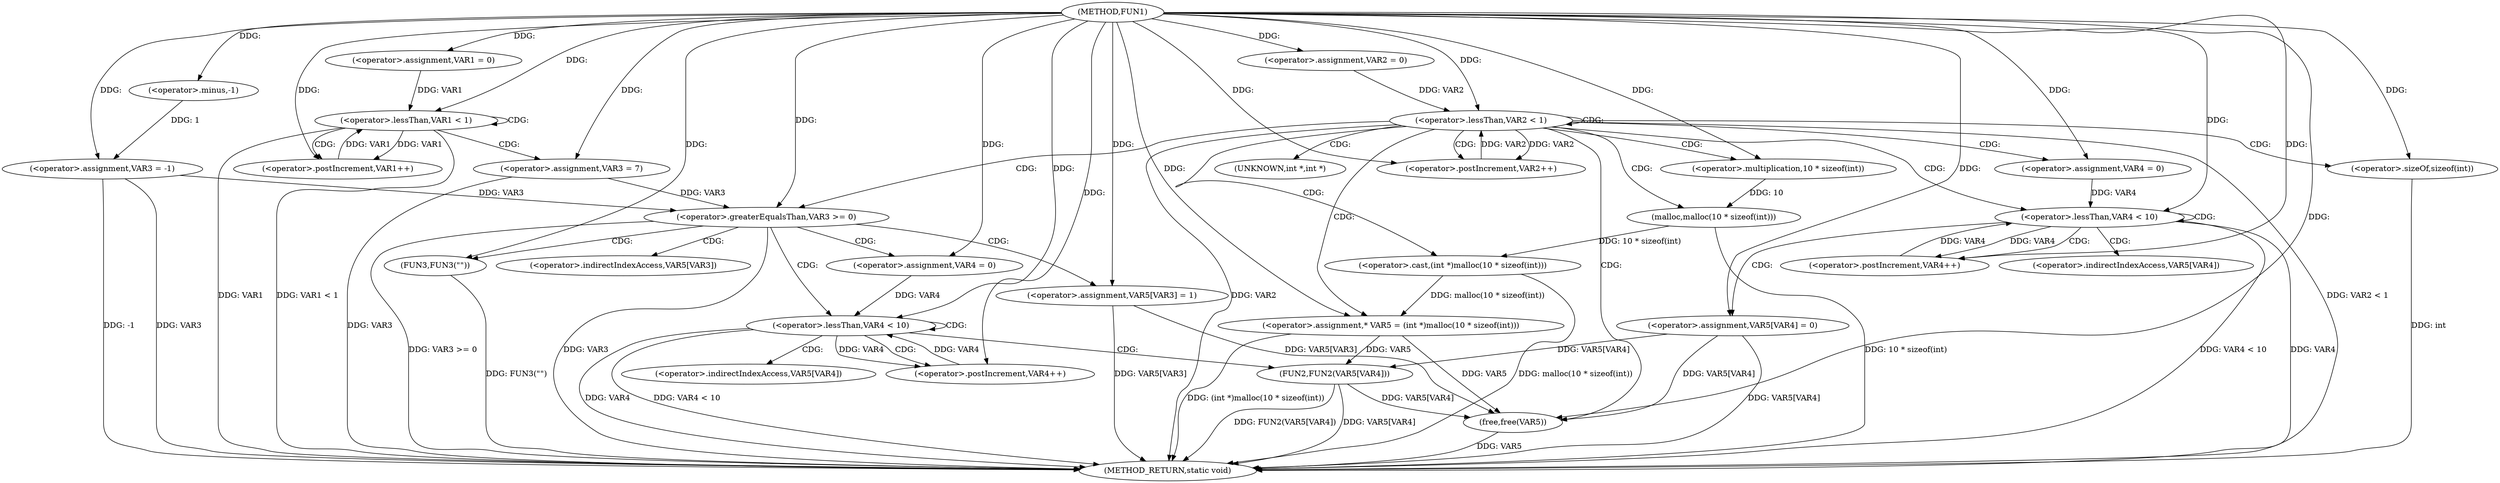 digraph FUN1 {  
"1000100" [label = "(METHOD,FUN1)" ]
"1000189" [label = "(METHOD_RETURN,static void)" ]
"1000105" [label = "(<operator>.assignment,VAR3 = -1)" ]
"1000107" [label = "(<operator>.minus,-1)" ]
"1000110" [label = "(<operator>.assignment,VAR1 = 0)" ]
"1000113" [label = "(<operator>.lessThan,VAR1 < 1)" ]
"1000116" [label = "(<operator>.postIncrement,VAR1++)" ]
"1000119" [label = "(<operator>.assignment,VAR3 = 7)" ]
"1000123" [label = "(<operator>.assignment,VAR2 = 0)" ]
"1000126" [label = "(<operator>.lessThan,VAR2 < 1)" ]
"1000129" [label = "(<operator>.postIncrement,VAR2++)" ]
"1000135" [label = "(<operator>.assignment,* VAR5 = (int *)malloc(10 * sizeof(int)))" ]
"1000137" [label = "(<operator>.cast,(int *)malloc(10 * sizeof(int)))" ]
"1000139" [label = "(malloc,malloc(10 * sizeof(int)))" ]
"1000140" [label = "(<operator>.multiplication,10 * sizeof(int))" ]
"1000142" [label = "(<operator>.sizeOf,sizeof(int))" ]
"1000145" [label = "(<operator>.assignment,VAR4 = 0)" ]
"1000148" [label = "(<operator>.lessThan,VAR4 < 10)" ]
"1000151" [label = "(<operator>.postIncrement,VAR4++)" ]
"1000154" [label = "(<operator>.assignment,VAR5[VAR4] = 0)" ]
"1000160" [label = "(<operator>.greaterEqualsThan,VAR3 >= 0)" ]
"1000164" [label = "(<operator>.assignment,VAR5[VAR3] = 1)" ]
"1000170" [label = "(<operator>.assignment,VAR4 = 0)" ]
"1000173" [label = "(<operator>.lessThan,VAR4 < 10)" ]
"1000176" [label = "(<operator>.postIncrement,VAR4++)" ]
"1000179" [label = "(FUN2,FUN2(VAR5[VAR4]))" ]
"1000185" [label = "(FUN3,FUN3(\"\"))" ]
"1000187" [label = "(free,free(VAR5))" ]
"1000138" [label = "(UNKNOWN,int *,int *)" ]
"1000155" [label = "(<operator>.indirectIndexAccess,VAR5[VAR4])" ]
"1000165" [label = "(<operator>.indirectIndexAccess,VAR5[VAR3])" ]
"1000180" [label = "(<operator>.indirectIndexAccess,VAR5[VAR4])" ]
  "1000187" -> "1000189"  [ label = "DDG: VAR5"] 
  "1000185" -> "1000189"  [ label = "DDG: FUN3(\"\")"] 
  "1000179" -> "1000189"  [ label = "DDG: FUN2(VAR5[VAR4])"] 
  "1000139" -> "1000189"  [ label = "DDG: 10 * sizeof(int)"] 
  "1000179" -> "1000189"  [ label = "DDG: VAR5[VAR4]"] 
  "1000126" -> "1000189"  [ label = "DDG: VAR2"] 
  "1000164" -> "1000189"  [ label = "DDG: VAR5[VAR3]"] 
  "1000126" -> "1000189"  [ label = "DDG: VAR2 < 1"] 
  "1000105" -> "1000189"  [ label = "DDG: -1"] 
  "1000113" -> "1000189"  [ label = "DDG: VAR1"] 
  "1000160" -> "1000189"  [ label = "DDG: VAR3 >= 0"] 
  "1000137" -> "1000189"  [ label = "DDG: malloc(10 * sizeof(int))"] 
  "1000154" -> "1000189"  [ label = "DDG: VAR5[VAR4]"] 
  "1000148" -> "1000189"  [ label = "DDG: VAR4"] 
  "1000148" -> "1000189"  [ label = "DDG: VAR4 < 10"] 
  "1000113" -> "1000189"  [ label = "DDG: VAR1 < 1"] 
  "1000119" -> "1000189"  [ label = "DDG: VAR3"] 
  "1000173" -> "1000189"  [ label = "DDG: VAR4 < 10"] 
  "1000142" -> "1000189"  [ label = "DDG: int"] 
  "1000160" -> "1000189"  [ label = "DDG: VAR3"] 
  "1000173" -> "1000189"  [ label = "DDG: VAR4"] 
  "1000135" -> "1000189"  [ label = "DDG: (int *)malloc(10 * sizeof(int))"] 
  "1000105" -> "1000189"  [ label = "DDG: VAR3"] 
  "1000107" -> "1000105"  [ label = "DDG: 1"] 
  "1000100" -> "1000105"  [ label = "DDG: "] 
  "1000100" -> "1000107"  [ label = "DDG: "] 
  "1000100" -> "1000110"  [ label = "DDG: "] 
  "1000116" -> "1000113"  [ label = "DDG: VAR1"] 
  "1000110" -> "1000113"  [ label = "DDG: VAR1"] 
  "1000100" -> "1000113"  [ label = "DDG: "] 
  "1000113" -> "1000116"  [ label = "DDG: VAR1"] 
  "1000100" -> "1000116"  [ label = "DDG: "] 
  "1000100" -> "1000119"  [ label = "DDG: "] 
  "1000100" -> "1000123"  [ label = "DDG: "] 
  "1000129" -> "1000126"  [ label = "DDG: VAR2"] 
  "1000123" -> "1000126"  [ label = "DDG: VAR2"] 
  "1000100" -> "1000126"  [ label = "DDG: "] 
  "1000126" -> "1000129"  [ label = "DDG: VAR2"] 
  "1000100" -> "1000129"  [ label = "DDG: "] 
  "1000137" -> "1000135"  [ label = "DDG: malloc(10 * sizeof(int))"] 
  "1000100" -> "1000135"  [ label = "DDG: "] 
  "1000139" -> "1000137"  [ label = "DDG: 10 * sizeof(int)"] 
  "1000140" -> "1000139"  [ label = "DDG: 10"] 
  "1000100" -> "1000140"  [ label = "DDG: "] 
  "1000100" -> "1000142"  [ label = "DDG: "] 
  "1000100" -> "1000145"  [ label = "DDG: "] 
  "1000151" -> "1000148"  [ label = "DDG: VAR4"] 
  "1000145" -> "1000148"  [ label = "DDG: VAR4"] 
  "1000100" -> "1000148"  [ label = "DDG: "] 
  "1000148" -> "1000151"  [ label = "DDG: VAR4"] 
  "1000100" -> "1000151"  [ label = "DDG: "] 
  "1000100" -> "1000154"  [ label = "DDG: "] 
  "1000119" -> "1000160"  [ label = "DDG: VAR3"] 
  "1000105" -> "1000160"  [ label = "DDG: VAR3"] 
  "1000100" -> "1000160"  [ label = "DDG: "] 
  "1000100" -> "1000164"  [ label = "DDG: "] 
  "1000100" -> "1000170"  [ label = "DDG: "] 
  "1000170" -> "1000173"  [ label = "DDG: VAR4"] 
  "1000176" -> "1000173"  [ label = "DDG: VAR4"] 
  "1000100" -> "1000173"  [ label = "DDG: "] 
  "1000173" -> "1000176"  [ label = "DDG: VAR4"] 
  "1000100" -> "1000176"  [ label = "DDG: "] 
  "1000154" -> "1000179"  [ label = "DDG: VAR5[VAR4]"] 
  "1000135" -> "1000179"  [ label = "DDG: VAR5"] 
  "1000100" -> "1000185"  [ label = "DDG: "] 
  "1000154" -> "1000187"  [ label = "DDG: VAR5[VAR4]"] 
  "1000179" -> "1000187"  [ label = "DDG: VAR5[VAR4]"] 
  "1000135" -> "1000187"  [ label = "DDG: VAR5"] 
  "1000164" -> "1000187"  [ label = "DDG: VAR5[VAR3]"] 
  "1000100" -> "1000187"  [ label = "DDG: "] 
  "1000113" -> "1000119"  [ label = "CDG: "] 
  "1000113" -> "1000116"  [ label = "CDG: "] 
  "1000113" -> "1000113"  [ label = "CDG: "] 
  "1000126" -> "1000142"  [ label = "CDG: "] 
  "1000126" -> "1000139"  [ label = "CDG: "] 
  "1000126" -> "1000135"  [ label = "CDG: "] 
  "1000126" -> "1000148"  [ label = "CDG: "] 
  "1000126" -> "1000126"  [ label = "CDG: "] 
  "1000126" -> "1000137"  [ label = "CDG: "] 
  "1000126" -> "1000129"  [ label = "CDG: "] 
  "1000126" -> "1000145"  [ label = "CDG: "] 
  "1000126" -> "1000160"  [ label = "CDG: "] 
  "1000126" -> "1000187"  [ label = "CDG: "] 
  "1000126" -> "1000140"  [ label = "CDG: "] 
  "1000126" -> "1000138"  [ label = "CDG: "] 
  "1000148" -> "1000148"  [ label = "CDG: "] 
  "1000148" -> "1000155"  [ label = "CDG: "] 
  "1000148" -> "1000154"  [ label = "CDG: "] 
  "1000148" -> "1000151"  [ label = "CDG: "] 
  "1000160" -> "1000164"  [ label = "CDG: "] 
  "1000160" -> "1000165"  [ label = "CDG: "] 
  "1000160" -> "1000173"  [ label = "CDG: "] 
  "1000160" -> "1000170"  [ label = "CDG: "] 
  "1000160" -> "1000185"  [ label = "CDG: "] 
  "1000173" -> "1000180"  [ label = "CDG: "] 
  "1000173" -> "1000173"  [ label = "CDG: "] 
  "1000173" -> "1000179"  [ label = "CDG: "] 
  "1000173" -> "1000176"  [ label = "CDG: "] 
}
